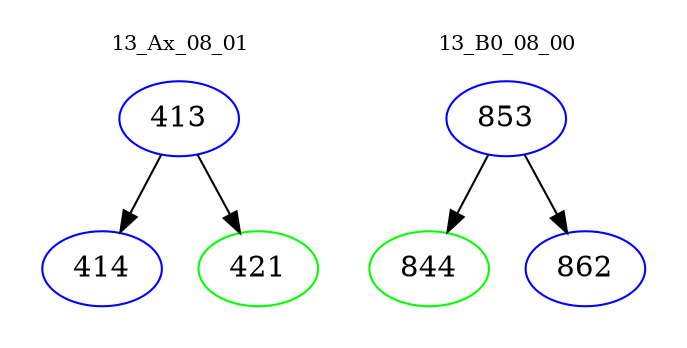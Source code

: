 digraph{
subgraph cluster_0 {
color = white
label = "13_Ax_08_01";
fontsize=10;
T0_413 [label="413", color="blue"]
T0_413 -> T0_414 [color="black"]
T0_414 [label="414", color="blue"]
T0_413 -> T0_421 [color="black"]
T0_421 [label="421", color="green"]
}
subgraph cluster_1 {
color = white
label = "13_B0_08_00";
fontsize=10;
T1_853 [label="853", color="blue"]
T1_853 -> T1_844 [color="black"]
T1_844 [label="844", color="green"]
T1_853 -> T1_862 [color="black"]
T1_862 [label="862", color="blue"]
}
}
